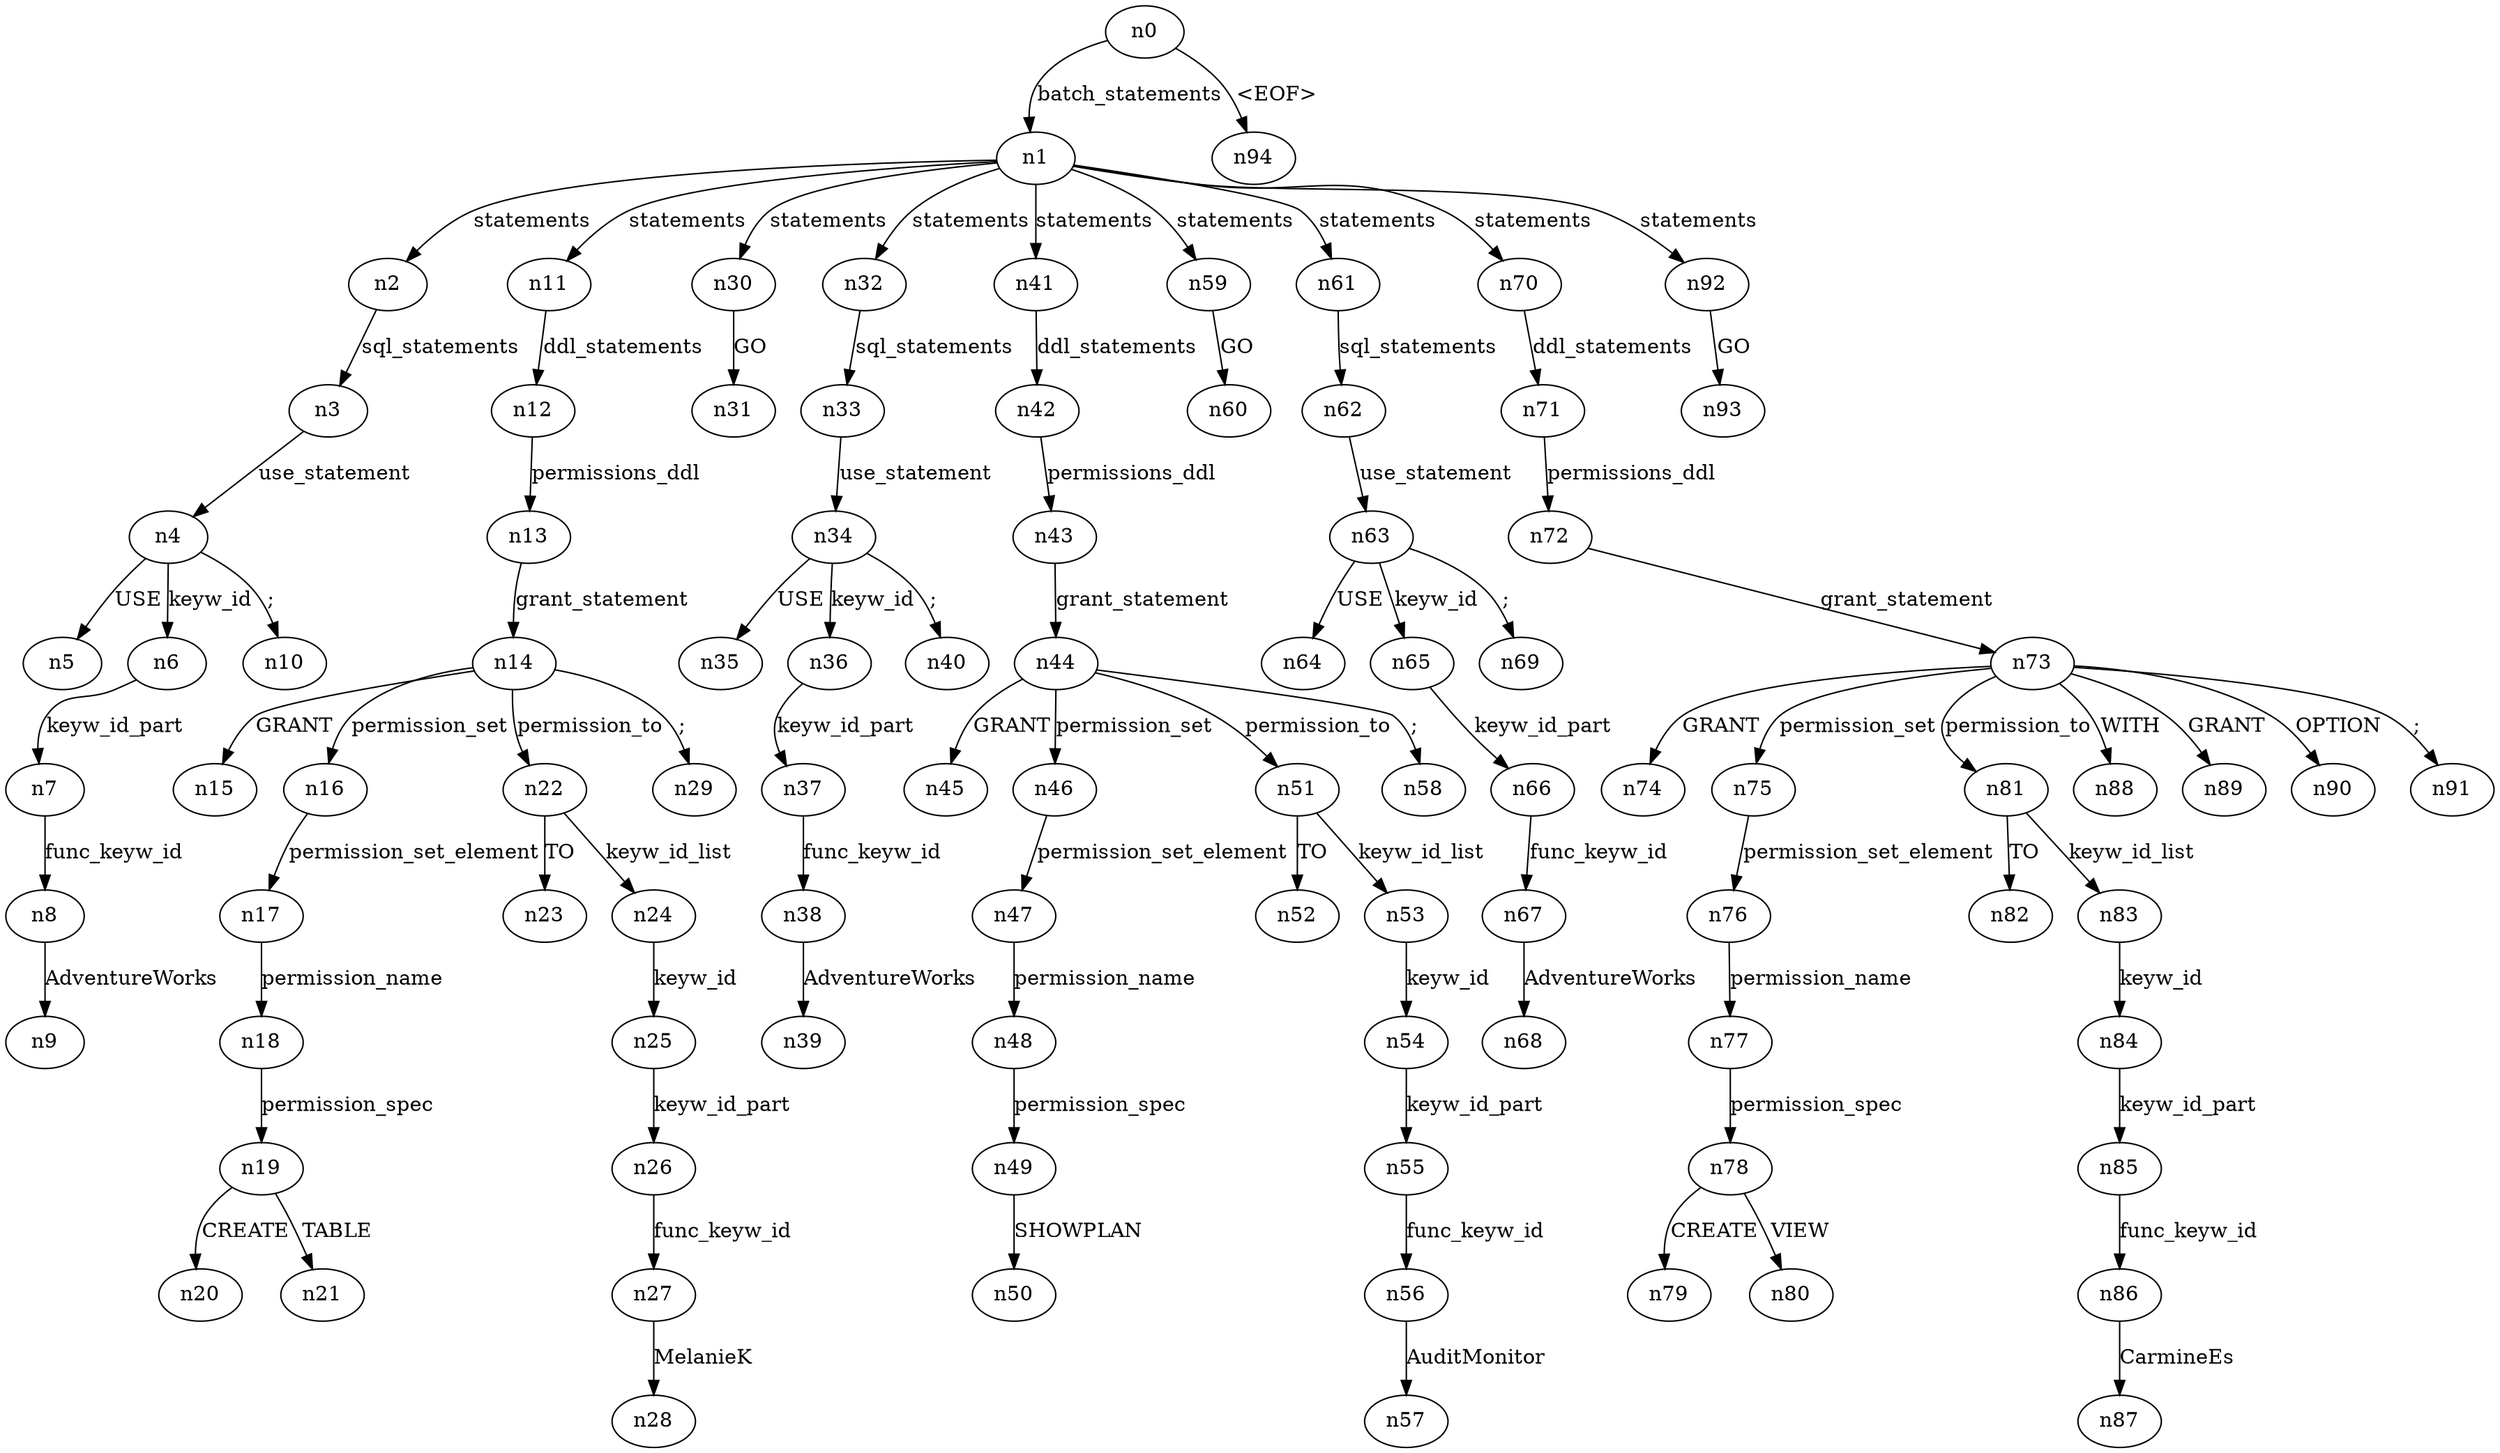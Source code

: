 digraph ParseTree {
  n0 -> n1 [label="batch_statements"];
  n1 -> n2 [label="statements"];
  n2 -> n3 [label="sql_statements"];
  n3 -> n4 [label="use_statement"];
  n4 -> n5 [label="USE"];
  n4 -> n6 [label="keyw_id"];
  n6 -> n7 [label="keyw_id_part"];
  n7 -> n8 [label="func_keyw_id"];
  n8 -> n9 [label="AdventureWorks"];
  n4 -> n10 [label=";"];
  n1 -> n11 [label="statements"];
  n11 -> n12 [label="ddl_statements"];
  n12 -> n13 [label="permissions_ddl"];
  n13 -> n14 [label="grant_statement"];
  n14 -> n15 [label="GRANT"];
  n14 -> n16 [label="permission_set"];
  n16 -> n17 [label="permission_set_element"];
  n17 -> n18 [label="permission_name"];
  n18 -> n19 [label="permission_spec"];
  n19 -> n20 [label="CREATE"];
  n19 -> n21 [label="TABLE"];
  n14 -> n22 [label="permission_to"];
  n22 -> n23 [label="TO"];
  n22 -> n24 [label="keyw_id_list"];
  n24 -> n25 [label="keyw_id"];
  n25 -> n26 [label="keyw_id_part"];
  n26 -> n27 [label="func_keyw_id"];
  n27 -> n28 [label="MelanieK"];
  n14 -> n29 [label=";"];
  n1 -> n30 [label="statements"];
  n30 -> n31 [label="GO"];
  n1 -> n32 [label="statements"];
  n32 -> n33 [label="sql_statements"];
  n33 -> n34 [label="use_statement"];
  n34 -> n35 [label="USE"];
  n34 -> n36 [label="keyw_id"];
  n36 -> n37 [label="keyw_id_part"];
  n37 -> n38 [label="func_keyw_id"];
  n38 -> n39 [label="AdventureWorks"];
  n34 -> n40 [label=";"];
  n1 -> n41 [label="statements"];
  n41 -> n42 [label="ddl_statements"];
  n42 -> n43 [label="permissions_ddl"];
  n43 -> n44 [label="grant_statement"];
  n44 -> n45 [label="GRANT"];
  n44 -> n46 [label="permission_set"];
  n46 -> n47 [label="permission_set_element"];
  n47 -> n48 [label="permission_name"];
  n48 -> n49 [label="permission_spec"];
  n49 -> n50 [label="SHOWPLAN"];
  n44 -> n51 [label="permission_to"];
  n51 -> n52 [label="TO"];
  n51 -> n53 [label="keyw_id_list"];
  n53 -> n54 [label="keyw_id"];
  n54 -> n55 [label="keyw_id_part"];
  n55 -> n56 [label="func_keyw_id"];
  n56 -> n57 [label="AuditMonitor"];
  n44 -> n58 [label=";"];
  n1 -> n59 [label="statements"];
  n59 -> n60 [label="GO"];
  n1 -> n61 [label="statements"];
  n61 -> n62 [label="sql_statements"];
  n62 -> n63 [label="use_statement"];
  n63 -> n64 [label="USE"];
  n63 -> n65 [label="keyw_id"];
  n65 -> n66 [label="keyw_id_part"];
  n66 -> n67 [label="func_keyw_id"];
  n67 -> n68 [label="AdventureWorks"];
  n63 -> n69 [label=";"];
  n1 -> n70 [label="statements"];
  n70 -> n71 [label="ddl_statements"];
  n71 -> n72 [label="permissions_ddl"];
  n72 -> n73 [label="grant_statement"];
  n73 -> n74 [label="GRANT"];
  n73 -> n75 [label="permission_set"];
  n75 -> n76 [label="permission_set_element"];
  n76 -> n77 [label="permission_name"];
  n77 -> n78 [label="permission_spec"];
  n78 -> n79 [label="CREATE"];
  n78 -> n80 [label="VIEW"];
  n73 -> n81 [label="permission_to"];
  n81 -> n82 [label="TO"];
  n81 -> n83 [label="keyw_id_list"];
  n83 -> n84 [label="keyw_id"];
  n84 -> n85 [label="keyw_id_part"];
  n85 -> n86 [label="func_keyw_id"];
  n86 -> n87 [label="CarmineEs"];
  n73 -> n88 [label="WITH"];
  n73 -> n89 [label="GRANT"];
  n73 -> n90 [label="OPTION"];
  n73 -> n91 [label=";"];
  n1 -> n92 [label="statements"];
  n92 -> n93 [label="GO"];
  n0 -> n94 [label="<EOF>"];
}